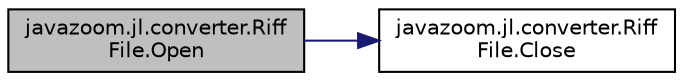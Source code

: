 digraph "javazoom.jl.converter.RiffFile.Open"
{
 // LATEX_PDF_SIZE
  edge [fontname="Helvetica",fontsize="10",labelfontname="Helvetica",labelfontsize="10"];
  node [fontname="Helvetica",fontsize="10",shape=record];
  rankdir="LR";
  Node1 [label="javazoom.jl.converter.Riff\lFile.Open",height=0.2,width=0.4,color="black", fillcolor="grey75", style="filled", fontcolor="black",tooltip=" "];
  Node1 -> Node2 [color="midnightblue",fontsize="10",style="solid",fontname="Helvetica"];
  Node2 [label="javazoom.jl.converter.Riff\lFile.Close",height=0.2,width=0.4,color="black", fillcolor="white", style="filled",URL="$classjavazoom_1_1jl_1_1converter_1_1_riff_file.html#a09487c65f47a30fbdfc29a67de0a7e4d",tooltip=" "];
}
